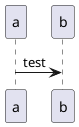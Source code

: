 {
  "sha1": "90h92y3zlvnqw22s3cb66e11c6d30j7",
  "insertion": {
    "when": "2024-05-30T20:48:21.574Z",
    "user": "plantuml@gmail.com"
  }
}
@startuml
!definelong test_me()
a->b:test
!enddefinelong
test_me()
@enduml
